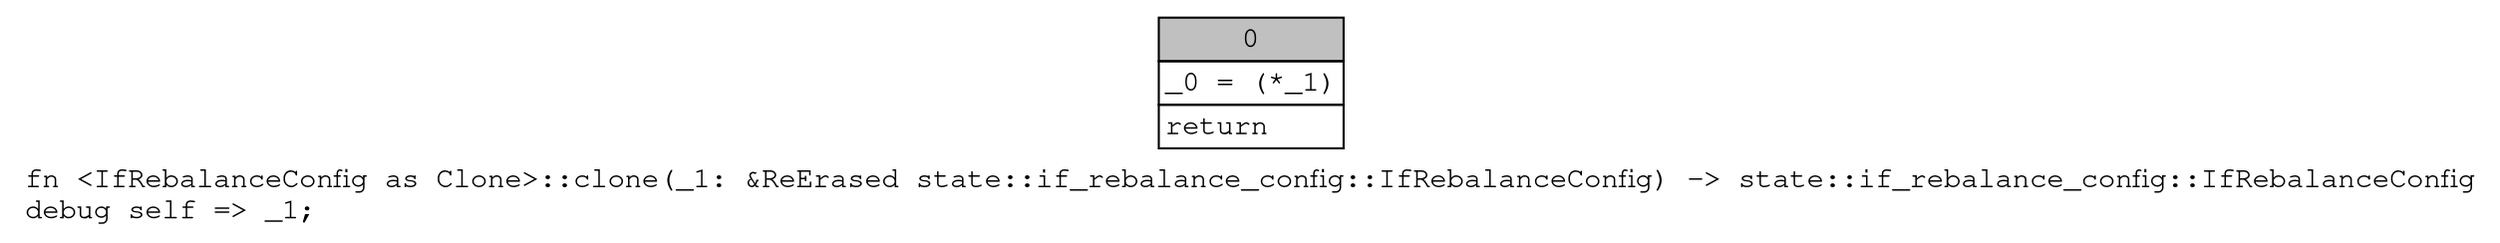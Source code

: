 digraph Mir_0_16416 {
    graph [fontname="Courier, monospace"];
    node [fontname="Courier, monospace"];
    edge [fontname="Courier, monospace"];
    label=<fn &lt;IfRebalanceConfig as Clone&gt;::clone(_1: &amp;ReErased state::if_rebalance_config::IfRebalanceConfig) -&gt; state::if_rebalance_config::IfRebalanceConfig<br align="left"/>debug self =&gt; _1;<br align="left"/>>;
    bb0__0_16416 [shape="none", label=<<table border="0" cellborder="1" cellspacing="0"><tr><td bgcolor="gray" align="center" colspan="1">0</td></tr><tr><td align="left" balign="left">_0 = (*_1)<br/></td></tr><tr><td align="left">return</td></tr></table>>];
}
